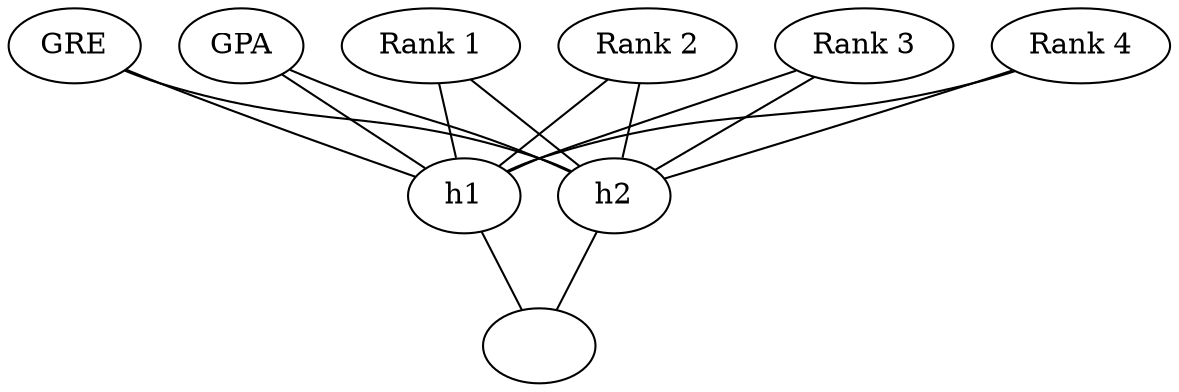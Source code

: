 graph {
	a [label=GRE]
	b [label=GPA]
	c [label="Rank 1"]
	d [label="Rank 2"]
	e [label="Rank 3"]
	f [label="Rank 4"]
	g [label=h1]
	h [label=h2]
	i [label=""]
	a -- g
	a -- h
	b -- g
	b -- h
	c -- g
	c -- h
	d -- g
	d -- h
	e -- g
	e -- h
	f -- g
	f -- h
	g -- i
	h -- i
}
